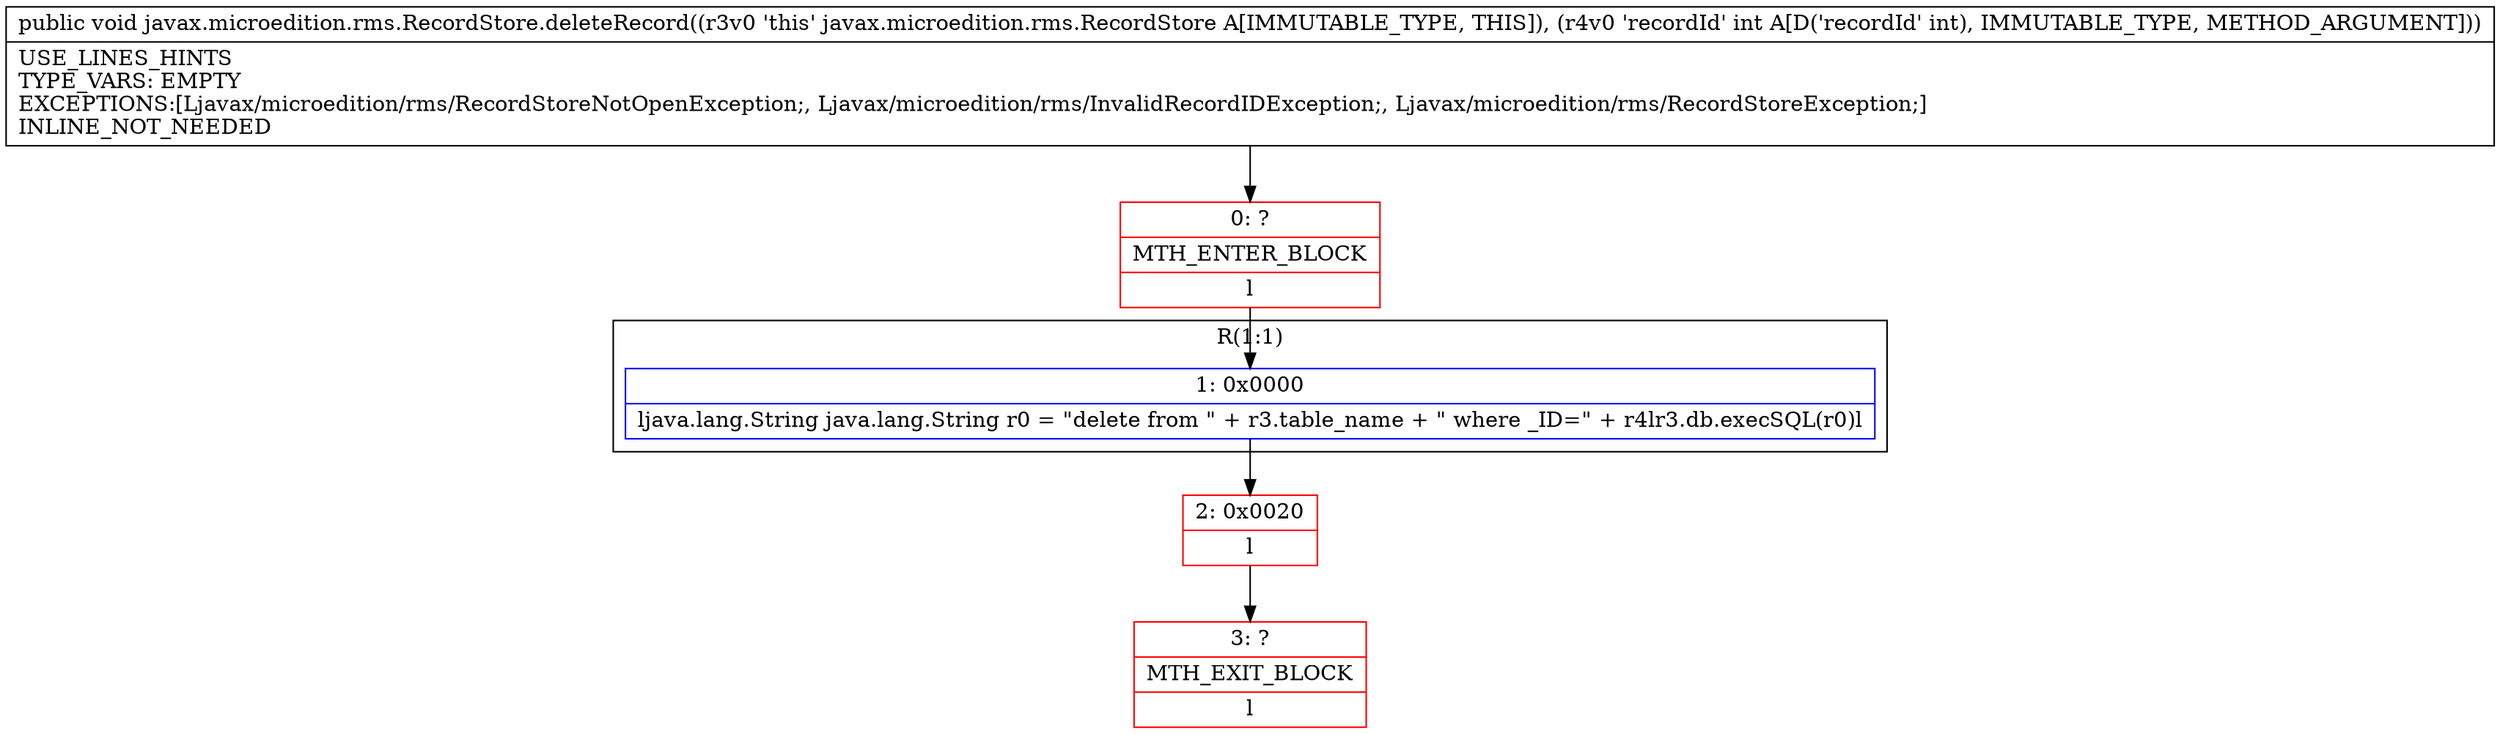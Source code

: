 digraph "CFG forjavax.microedition.rms.RecordStore.deleteRecord(I)V" {
subgraph cluster_Region_1231545739 {
label = "R(1:1)";
node [shape=record,color=blue];
Node_1 [shape=record,label="{1\:\ 0x0000|ljava.lang.String java.lang.String r0 = \"delete from \" + r3.table_name + \" where _ID=\" + r4lr3.db.execSQL(r0)l}"];
}
Node_0 [shape=record,color=red,label="{0\:\ ?|MTH_ENTER_BLOCK\l|l}"];
Node_2 [shape=record,color=red,label="{2\:\ 0x0020|l}"];
Node_3 [shape=record,color=red,label="{3\:\ ?|MTH_EXIT_BLOCK\l|l}"];
MethodNode[shape=record,label="{public void javax.microedition.rms.RecordStore.deleteRecord((r3v0 'this' javax.microedition.rms.RecordStore A[IMMUTABLE_TYPE, THIS]), (r4v0 'recordId' int A[D('recordId' int), IMMUTABLE_TYPE, METHOD_ARGUMENT]))  | USE_LINES_HINTS\lTYPE_VARS: EMPTY\lEXCEPTIONS:[Ljavax\/microedition\/rms\/RecordStoreNotOpenException;, Ljavax\/microedition\/rms\/InvalidRecordIDException;, Ljavax\/microedition\/rms\/RecordStoreException;]\lINLINE_NOT_NEEDED\l}"];
MethodNode -> Node_0;
Node_1 -> Node_2;
Node_0 -> Node_1;
Node_2 -> Node_3;
}


